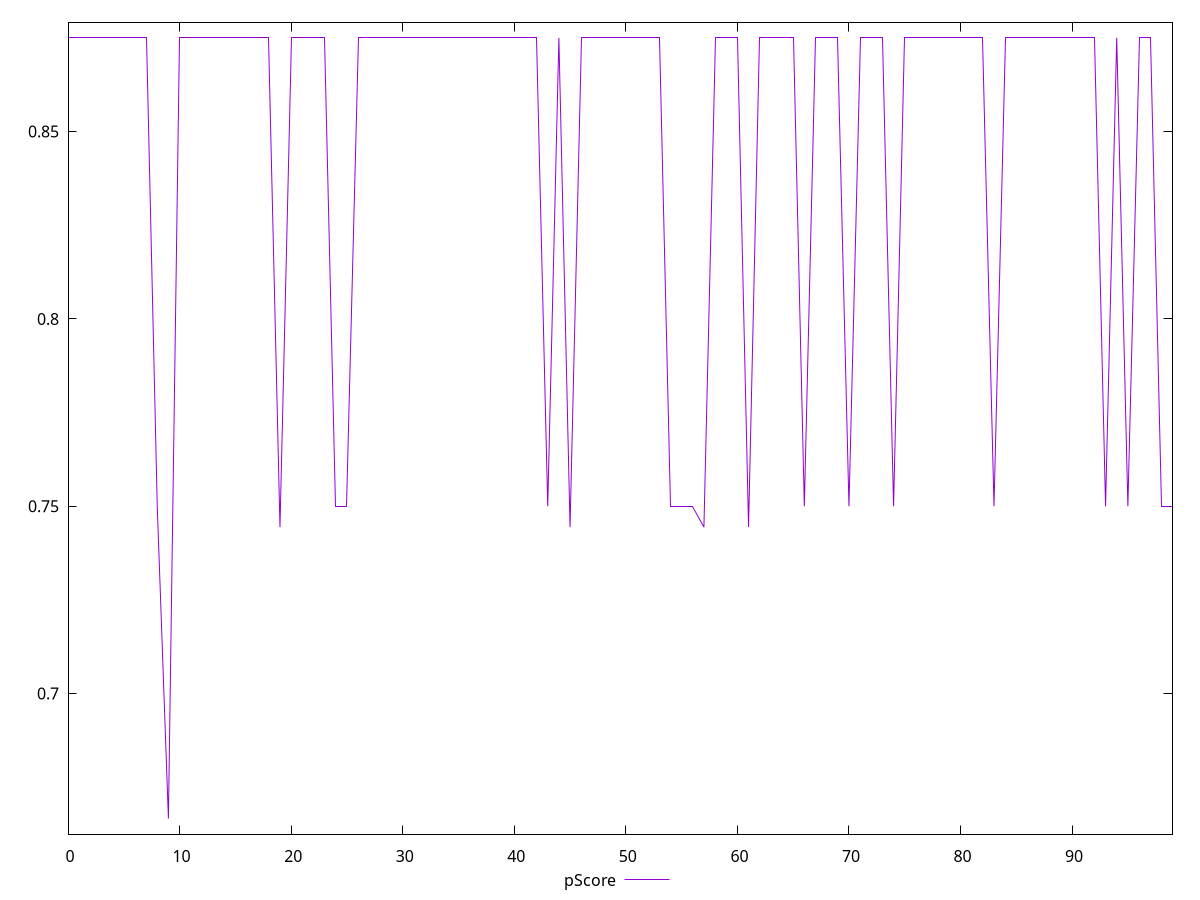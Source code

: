 reset

$pScore <<EOF
0 0.875
1 0.875
2 0.875
3 0.875
4 0.875
5 0.875
6 0.875
7 0.875
8 0.75
9 0.6666666666666666
10 0.875
11 0.875
12 0.875
13 0.875
14 0.875
15 0.875
16 0.875
17 0.875
18 0.875
19 0.7444444444444445
20 0.875
21 0.875
22 0.875
23 0.875
24 0.75
25 0.75
26 0.875
27 0.875
28 0.875
29 0.875
30 0.875
31 0.875
32 0.875
33 0.875
34 0.875
35 0.875
36 0.875
37 0.875
38 0.875
39 0.875
40 0.875
41 0.875
42 0.875
43 0.75
44 0.875
45 0.7444444444444445
46 0.875
47 0.875
48 0.875
49 0.875
50 0.875
51 0.875
52 0.875
53 0.875
54 0.75
55 0.75
56 0.75
57 0.7444444444444445
58 0.875
59 0.875
60 0.875
61 0.7444444444444445
62 0.875
63 0.875
64 0.875
65 0.875
66 0.75
67 0.875
68 0.875
69 0.875
70 0.75
71 0.875
72 0.875
73 0.875
74 0.75
75 0.875
76 0.875
77 0.875
78 0.875
79 0.875
80 0.875
81 0.875
82 0.875
83 0.75
84 0.875
85 0.875
86 0.875
87 0.875
88 0.875
89 0.875
90 0.875
91 0.875
92 0.875
93 0.75
94 0.875
95 0.75
96 0.875
97 0.875
98 0.75
99 0.75
EOF

set key outside below
set xrange [0:99]
set yrange [0.6625:0.8791666666666667]
set trange [0.6625:0.8791666666666667]
set terminal svg size 640, 500 enhanced background rgb 'white'
set output "report_00016_2021-02-10T13-31-48.338Z/offscreen-images/samples/pages+cached/pScore/values.svg"

plot $pScore title "pScore" with line

reset
